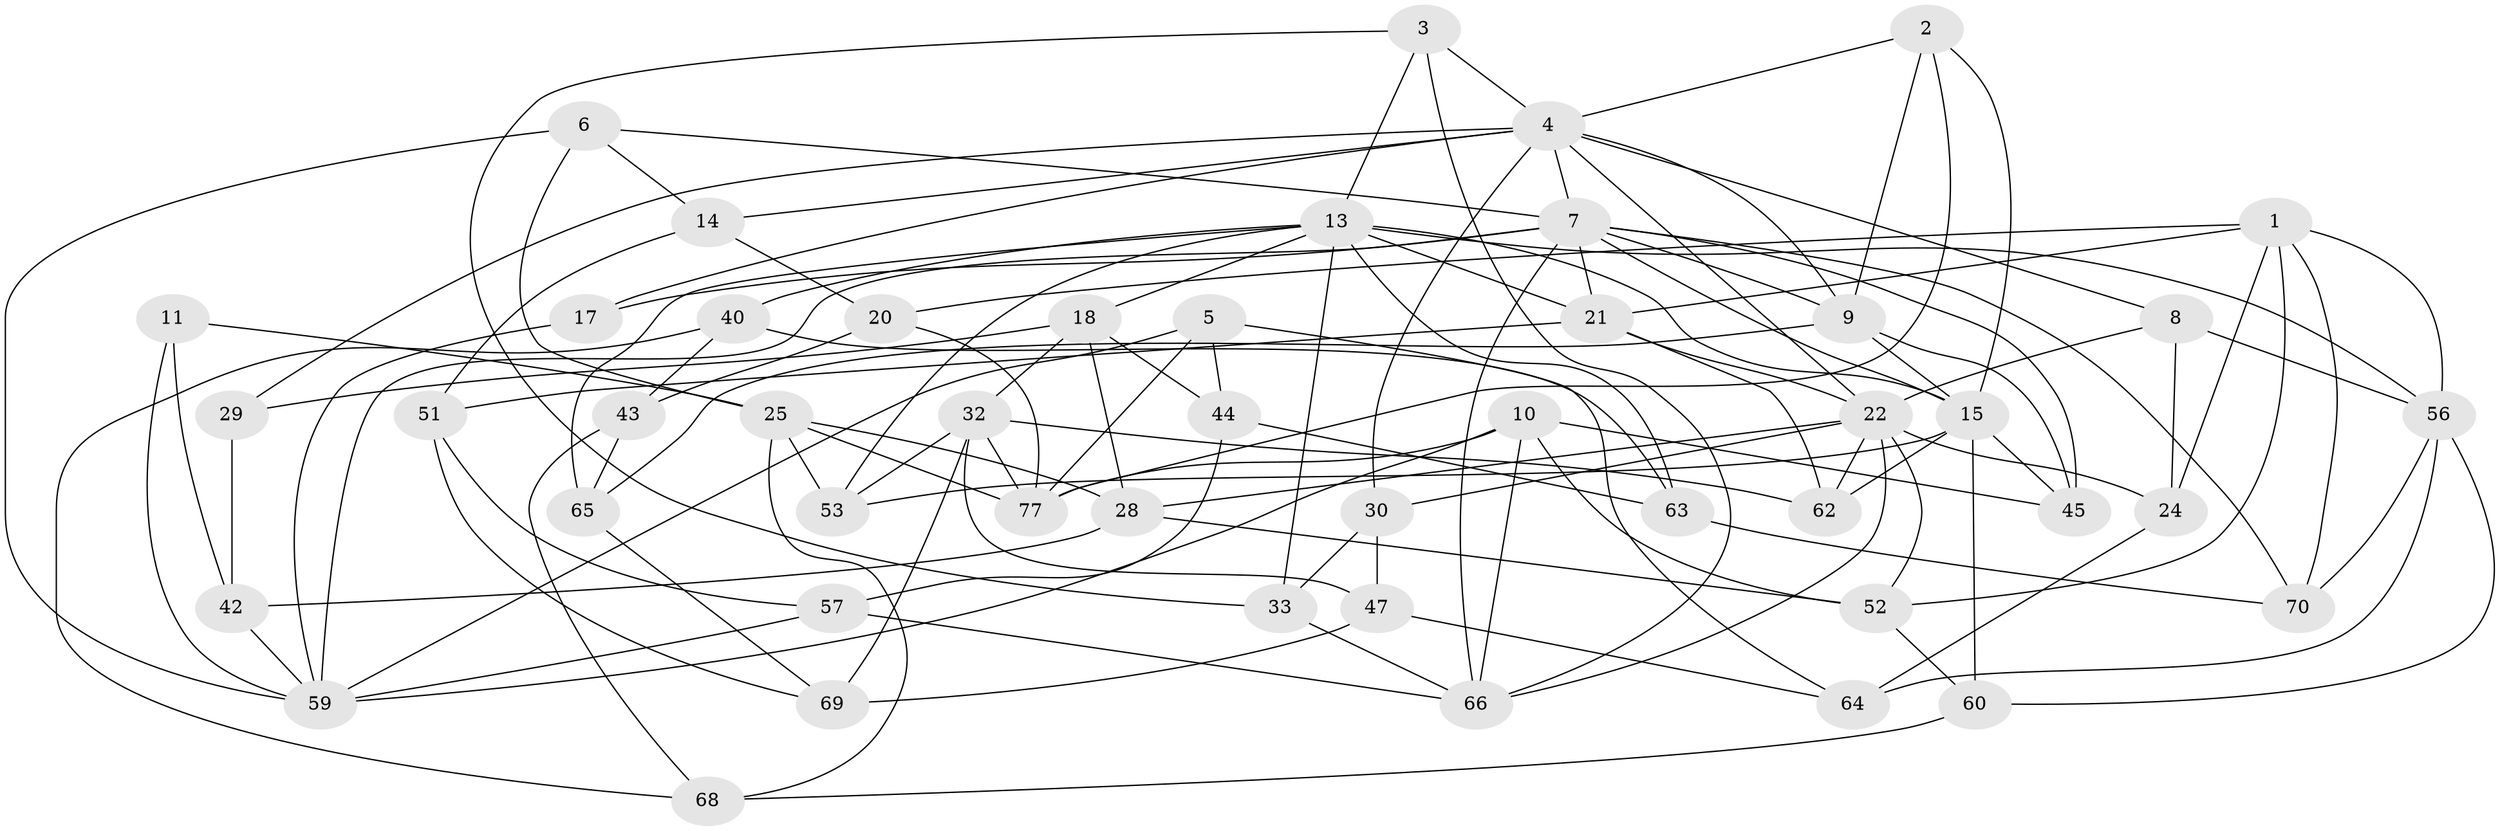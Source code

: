 // original degree distribution, {4: 1.0}
// Generated by graph-tools (version 1.1) at 2025/20/03/04/25 18:20:33]
// undirected, 48 vertices, 120 edges
graph export_dot {
graph [start="1"]
  node [color=gray90,style=filled];
  1 [super="+54"];
  2;
  3;
  4 [super="+16"];
  5;
  6;
  7 [super="+71+37"];
  8;
  9 [super="+12"];
  10 [super="+79"];
  11;
  13 [super="+49+38"];
  14;
  15 [super="+46+58"];
  17;
  18 [super="+31"];
  20;
  21 [super="+36"];
  22 [super="+34+23"];
  24;
  25 [super="+35+27"];
  28 [super="+73"];
  29;
  30;
  32 [super="+39"];
  33;
  40;
  42;
  43;
  44;
  45 [super="+55"];
  47;
  51;
  52 [super="+67"];
  53;
  56 [super="+61"];
  57;
  59 [super="+74"];
  60;
  62;
  63;
  64;
  65;
  66 [super="+72"];
  68;
  69;
  70;
  77 [super="+80"];
  1 -- 21;
  1 -- 24;
  1 -- 56;
  1 -- 20;
  1 -- 52;
  1 -- 70;
  2 -- 4;
  2 -- 77;
  2 -- 15;
  2 -- 9;
  3 -- 33;
  3 -- 66;
  3 -- 4;
  3 -- 13;
  4 -- 17 [weight=2];
  4 -- 8;
  4 -- 14;
  4 -- 22 [weight=2];
  4 -- 29;
  4 -- 30;
  4 -- 7;
  4 -- 9;
  5 -- 44;
  5 -- 64;
  5 -- 59;
  5 -- 77;
  6 -- 14;
  6 -- 7;
  6 -- 25;
  6 -- 59;
  7 -- 59;
  7 -- 66;
  7 -- 17;
  7 -- 15;
  7 -- 70;
  7 -- 9;
  7 -- 45;
  7 -- 21;
  8 -- 24;
  8 -- 56;
  8 -- 22;
  9 -- 45 [weight=3];
  9 -- 65;
  9 -- 15;
  10 -- 77;
  10 -- 66;
  10 -- 45;
  10 -- 52 [weight=2];
  10 -- 59;
  11 -- 25 [weight=2];
  11 -- 42;
  11 -- 59;
  13 -- 65;
  13 -- 40;
  13 -- 56;
  13 -- 33;
  13 -- 63;
  13 -- 18;
  13 -- 21;
  13 -- 53;
  13 -- 15;
  14 -- 20;
  14 -- 51;
  15 -- 60;
  15 -- 62;
  15 -- 45;
  15 -- 53;
  17 -- 59;
  18 -- 28;
  18 -- 29 [weight=2];
  18 -- 32;
  18 -- 44;
  20 -- 43;
  20 -- 77;
  21 -- 22;
  21 -- 51;
  21 -- 62;
  22 -- 66;
  22 -- 24;
  22 -- 30;
  22 -- 52;
  22 -- 28;
  22 -- 62;
  24 -- 64;
  25 -- 53;
  25 -- 68;
  25 -- 28 [weight=2];
  25 -- 77;
  28 -- 42;
  28 -- 52;
  29 -- 42;
  30 -- 33;
  30 -- 47;
  32 -- 53;
  32 -- 77;
  32 -- 69;
  32 -- 47;
  32 -- 62;
  33 -- 66;
  40 -- 43;
  40 -- 63;
  40 -- 68;
  42 -- 59;
  43 -- 68;
  43 -- 65;
  44 -- 63;
  44 -- 57;
  47 -- 64;
  47 -- 69;
  51 -- 69;
  51 -- 57;
  52 -- 60;
  56 -- 70;
  56 -- 64;
  56 -- 60;
  57 -- 66;
  57 -- 59;
  60 -- 68;
  63 -- 70;
  65 -- 69;
}
